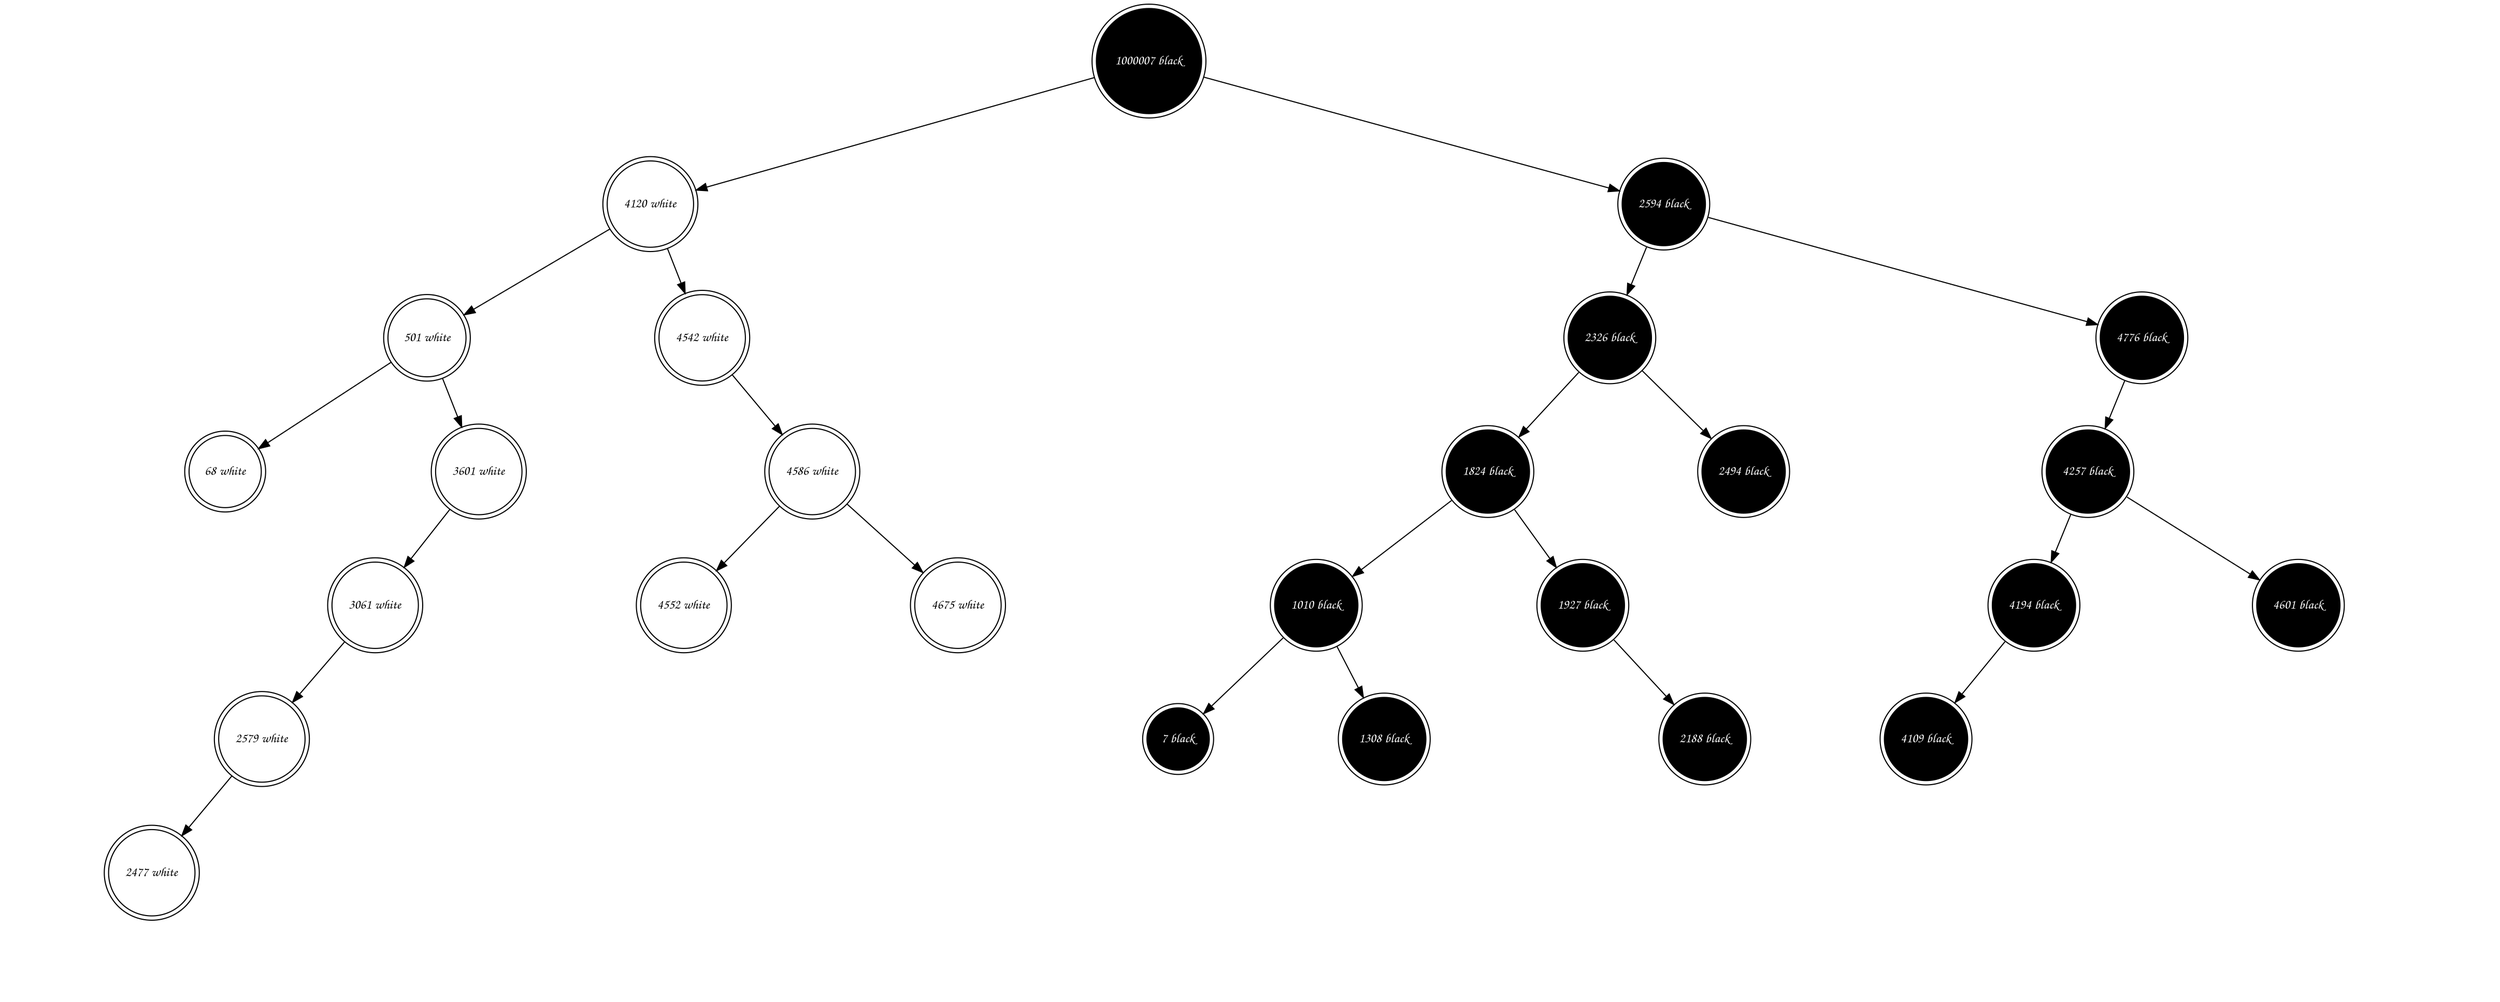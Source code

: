 digraph arbre {
	ordering = out;
	splines = false;
	"1000007 black" [style=filled, fillcolor="black", fontcolor="white", fontsize=12, shape=doublecircle, fontname="Comic Sans MS"];
	"4120 white" [style=filled, fillcolor="white", fontcolor="black", fontsize=12, shape=doublecircle, fontname="Comic Sans MS"];
	"1000007 black" -> "4120 white";
	"NIL0" [style=invis];
	"1000007 black" -> "NIL0" [style=invis];
	"2594 black" [style=filled, fillcolor="black", fontcolor="white", fontsize=12, shape=doublecircle, fontname="Comic Sans MS"];
	"1000007 black" -> "2594 black";
	"4120 white" [style=filled, fillcolor="white", fontcolor="black", fontsize=12, shape=doublecircle, fontname="Comic Sans MS"];
	"501 white" [style=filled, fillcolor="white", fontcolor="black", fontsize=12, shape=doublecircle, fontname="Comic Sans MS"];
	"4120 white" -> "501 white";
	"NIL1" [style=invis];
	"4120 white" -> "NIL1" [style=invis];
	"4542 white" [style=filled, fillcolor="white", fontcolor="black", fontsize=12, shape=doublecircle, fontname="Comic Sans MS"];
	"4120 white" -> "4542 white";
	"501 white" [style=filled, fillcolor="white", fontcolor="black", fontsize=12, shape=doublecircle, fontname="Comic Sans MS"];
	"68 white" [style=filled, fillcolor="white", fontcolor="black", fontsize=12, shape=doublecircle, fontname="Comic Sans MS"];
	"501 white" -> "68 white";
	"NIL2" [style=invis];
	"501 white" -> "NIL2" [style=invis];
	"3601 white" [style=filled, fillcolor="white", fontcolor="black", fontsize=12, shape=doublecircle, fontname="Comic Sans MS"];
	"501 white" -> "3601 white";
	"68 white" [style=filled, fillcolor="white", fontcolor="black", fontsize=12, shape=doublecircle, fontname="Comic Sans MS"];
	"NIL3" [style=invis];
	"68 white" -> "NIL3" [style=invis];
	"NIL4" [style=invis];
	"68 white" -> "NIL4" [style=invis];
	"NIL5" [style=invis];
	"68 white" -> "NIL5" [style=invis];
	"3601 white" [style=filled, fillcolor="white", fontcolor="black", fontsize=12, shape=doublecircle, fontname="Comic Sans MS"];
	"3061 white" [style=filled, fillcolor="white", fontcolor="black", fontsize=12, shape=doublecircle, fontname="Comic Sans MS"];
	"3601 white" -> "3061 white";
	"NIL6" [style=invis];
	"3601 white" -> "NIL6" [style=invis];
	"NIL7" [style=invis];
	"3601 white" -> "NIL7" [style=invis];
	"3061 white" [style=filled, fillcolor="white", fontcolor="black", fontsize=12, shape=doublecircle, fontname="Comic Sans MS"];
	"2579 white" [style=filled, fillcolor="white", fontcolor="black", fontsize=12, shape=doublecircle, fontname="Comic Sans MS"];
	"3061 white" -> "2579 white";
	"NIL8" [style=invis];
	"3061 white" -> "NIL8" [style=invis];
	"NIL9" [style=invis];
	"3061 white" -> "NIL9" [style=invis];
	"2579 white" [style=filled, fillcolor="white", fontcolor="black", fontsize=12, shape=doublecircle, fontname="Comic Sans MS"];
	"2477 white" [style=filled, fillcolor="white", fontcolor="black", fontsize=12, shape=doublecircle, fontname="Comic Sans MS"];
	"2579 white" -> "2477 white";
	"NIL10" [style=invis];
	"2579 white" -> "NIL10" [style=invis];
	"NIL11" [style=invis];
	"2579 white" -> "NIL11" [style=invis];
	"2477 white" [style=filled, fillcolor="white", fontcolor="black", fontsize=12, shape=doublecircle, fontname="Comic Sans MS"];
	"NIL12" [style=invis];
	"2477 white" -> "NIL12" [style=invis];
	"NIL13" [style=invis];
	"2477 white" -> "NIL13" [style=invis];
	"NIL14" [style=invis];
	"2477 white" -> "NIL14" [style=invis];
	"4542 white" [style=filled, fillcolor="white", fontcolor="black", fontsize=12, shape=doublecircle, fontname="Comic Sans MS"];
	"NIL15" [style=invis];
	"4542 white" -> "NIL15" [style=invis];
	"NIL16" [style=invis];
	"4542 white" -> "NIL16" [style=invis];
	"4586 white" [style=filled, fillcolor="white", fontcolor="black", fontsize=12, shape=doublecircle, fontname="Comic Sans MS"];
	"4542 white" -> "4586 white";
	"4586 white" [style=filled, fillcolor="white", fontcolor="black", fontsize=12, shape=doublecircle, fontname="Comic Sans MS"];
	"4552 white" [style=filled, fillcolor="white", fontcolor="black", fontsize=12, shape=doublecircle, fontname="Comic Sans MS"];
	"4586 white" -> "4552 white";
	"NIL17" [style=invis];
	"4586 white" -> "NIL17" [style=invis];
	"4675 white" [style=filled, fillcolor="white", fontcolor="black", fontsize=12, shape=doublecircle, fontname="Comic Sans MS"];
	"4586 white" -> "4675 white";
	"4552 white" [style=filled, fillcolor="white", fontcolor="black", fontsize=12, shape=doublecircle, fontname="Comic Sans MS"];
	"NIL18" [style=invis];
	"4552 white" -> "NIL18" [style=invis];
	"NIL19" [style=invis];
	"4552 white" -> "NIL19" [style=invis];
	"NIL20" [style=invis];
	"4552 white" -> "NIL20" [style=invis];
	"4675 white" [style=filled, fillcolor="white", fontcolor="black", fontsize=12, shape=doublecircle, fontname="Comic Sans MS"];
	"NIL21" [style=invis];
	"4675 white" -> "NIL21" [style=invis];
	"NIL22" [style=invis];
	"4675 white" -> "NIL22" [style=invis];
	"NIL23" [style=invis];
	"4675 white" -> "NIL23" [style=invis];
	"2594 black" [style=filled, fillcolor="black", fontcolor="white", fontsize=12, shape=doublecircle, fontname="Comic Sans MS"];
	"2326 black" [style=filled, fillcolor="black", fontcolor="white", fontsize=12, shape=doublecircle, fontname="Comic Sans MS"];
	"2594 black" -> "2326 black";
	"NIL24" [style=invis];
	"2594 black" -> "NIL24" [style=invis];
	"4776 black" [style=filled, fillcolor="black", fontcolor="white", fontsize=12, shape=doublecircle, fontname="Comic Sans MS"];
	"2594 black" -> "4776 black";
	"2326 black" [style=filled, fillcolor="black", fontcolor="white", fontsize=12, shape=doublecircle, fontname="Comic Sans MS"];
	"1824 black" [style=filled, fillcolor="black", fontcolor="white", fontsize=12, shape=doublecircle, fontname="Comic Sans MS"];
	"2326 black" -> "1824 black";
	"NIL25" [style=invis];
	"2326 black" -> "NIL25" [style=invis];
	"2494 black" [style=filled, fillcolor="black", fontcolor="white", fontsize=12, shape=doublecircle, fontname="Comic Sans MS"];
	"2326 black" -> "2494 black";
	"1824 black" [style=filled, fillcolor="black", fontcolor="white", fontsize=12, shape=doublecircle, fontname="Comic Sans MS"];
	"1010 black" [style=filled, fillcolor="black", fontcolor="white", fontsize=12, shape=doublecircle, fontname="Comic Sans MS"];
	"1824 black" -> "1010 black";
	"NIL26" [style=invis];
	"1824 black" -> "NIL26" [style=invis];
	"1927 black" [style=filled, fillcolor="black", fontcolor="white", fontsize=12, shape=doublecircle, fontname="Comic Sans MS"];
	"1824 black" -> "1927 black";
	"1010 black" [style=filled, fillcolor="black", fontcolor="white", fontsize=12, shape=doublecircle, fontname="Comic Sans MS"];
	"7 black" [style=filled, fillcolor="black", fontcolor="white", fontsize=12, shape=doublecircle, fontname="Comic Sans MS"];
	"1010 black" -> "7 black";
	"NIL27" [style=invis];
	"1010 black" -> "NIL27" [style=invis];
	"1308 black" [style=filled, fillcolor="black", fontcolor="white", fontsize=12, shape=doublecircle, fontname="Comic Sans MS"];
	"1010 black" -> "1308 black";
	"7 black" [style=filled, fillcolor="black", fontcolor="white", fontsize=12, shape=doublecircle, fontname="Comic Sans MS"];
	"NIL28" [style=invis];
	"7 black" -> "NIL28" [style=invis];
	"NIL29" [style=invis];
	"7 black" -> "NIL29" [style=invis];
	"NIL30" [style=invis];
	"7 black" -> "NIL30" [style=invis];
	"1308 black" [style=filled, fillcolor="black", fontcolor="white", fontsize=12, shape=doublecircle, fontname="Comic Sans MS"];
	"NIL31" [style=invis];
	"1308 black" -> "NIL31" [style=invis];
	"NIL32" [style=invis];
	"1308 black" -> "NIL32" [style=invis];
	"NIL33" [style=invis];
	"1308 black" -> "NIL33" [style=invis];
	"1927 black" [style=filled, fillcolor="black", fontcolor="white", fontsize=12, shape=doublecircle, fontname="Comic Sans MS"];
	"NIL34" [style=invis];
	"1927 black" -> "NIL34" [style=invis];
	"NIL35" [style=invis];
	"1927 black" -> "NIL35" [style=invis];
	"2188 black" [style=filled, fillcolor="black", fontcolor="white", fontsize=12, shape=doublecircle, fontname="Comic Sans MS"];
	"1927 black" -> "2188 black";
	"2188 black" [style=filled, fillcolor="black", fontcolor="white", fontsize=12, shape=doublecircle, fontname="Comic Sans MS"];
	"NIL36" [style=invis];
	"2188 black" -> "NIL36" [style=invis];
	"NIL37" [style=invis];
	"2188 black" -> "NIL37" [style=invis];
	"NIL38" [style=invis];
	"2188 black" -> "NIL38" [style=invis];
	"2494 black" [style=filled, fillcolor="black", fontcolor="white", fontsize=12, shape=doublecircle, fontname="Comic Sans MS"];
	"NIL39" [style=invis];
	"2494 black" -> "NIL39" [style=invis];
	"NIL40" [style=invis];
	"2494 black" -> "NIL40" [style=invis];
	"NIL41" [style=invis];
	"2494 black" -> "NIL41" [style=invis];
	"4776 black" [style=filled, fillcolor="black", fontcolor="white", fontsize=12, shape=doublecircle, fontname="Comic Sans MS"];
	"4257 black" [style=filled, fillcolor="black", fontcolor="white", fontsize=12, shape=doublecircle, fontname="Comic Sans MS"];
	"4776 black" -> "4257 black";
	"NIL42" [style=invis];
	"4776 black" -> "NIL42" [style=invis];
	"NIL43" [style=invis];
	"4776 black" -> "NIL43" [style=invis];
	"4257 black" [style=filled, fillcolor="black", fontcolor="white", fontsize=12, shape=doublecircle, fontname="Comic Sans MS"];
	"4194 black" [style=filled, fillcolor="black", fontcolor="white", fontsize=12, shape=doublecircle, fontname="Comic Sans MS"];
	"4257 black" -> "4194 black";
	"NIL44" [style=invis];
	"4257 black" -> "NIL44" [style=invis];
	"4601 black" [style=filled, fillcolor="black", fontcolor="white", fontsize=12, shape=doublecircle, fontname="Comic Sans MS"];
	"4257 black" -> "4601 black";
	"4194 black" [style=filled, fillcolor="black", fontcolor="white", fontsize=12, shape=doublecircle, fontname="Comic Sans MS"];
	"4109 black" [style=filled, fillcolor="black", fontcolor="white", fontsize=12, shape=doublecircle, fontname="Comic Sans MS"];
	"4194 black" -> "4109 black";
	"NIL45" [style=invis];
	"4194 black" -> "NIL45" [style=invis];
	"NIL46" [style=invis];
	"4194 black" -> "NIL46" [style=invis];
	"4109 black" [style=filled, fillcolor="black", fontcolor="white", fontsize=12, shape=doublecircle, fontname="Comic Sans MS"];
	"NIL47" [style=invis];
	"4109 black" -> "NIL47" [style=invis];
	"NIL48" [style=invis];
	"4109 black" -> "NIL48" [style=invis];
	"NIL49" [style=invis];
	"4109 black" -> "NIL49" [style=invis];
	"4601 black" [style=filled, fillcolor="black", fontcolor="white", fontsize=12, shape=doublecircle, fontname="Comic Sans MS"];
	"NIL50" [style=invis];
	"4601 black" -> "NIL50" [style=invis];
	"NIL51" [style=invis];
	"4601 black" -> "NIL51" [style=invis];
	"NIL52" [style=invis];
	"4601 black" -> "NIL52" [style=invis];
}
